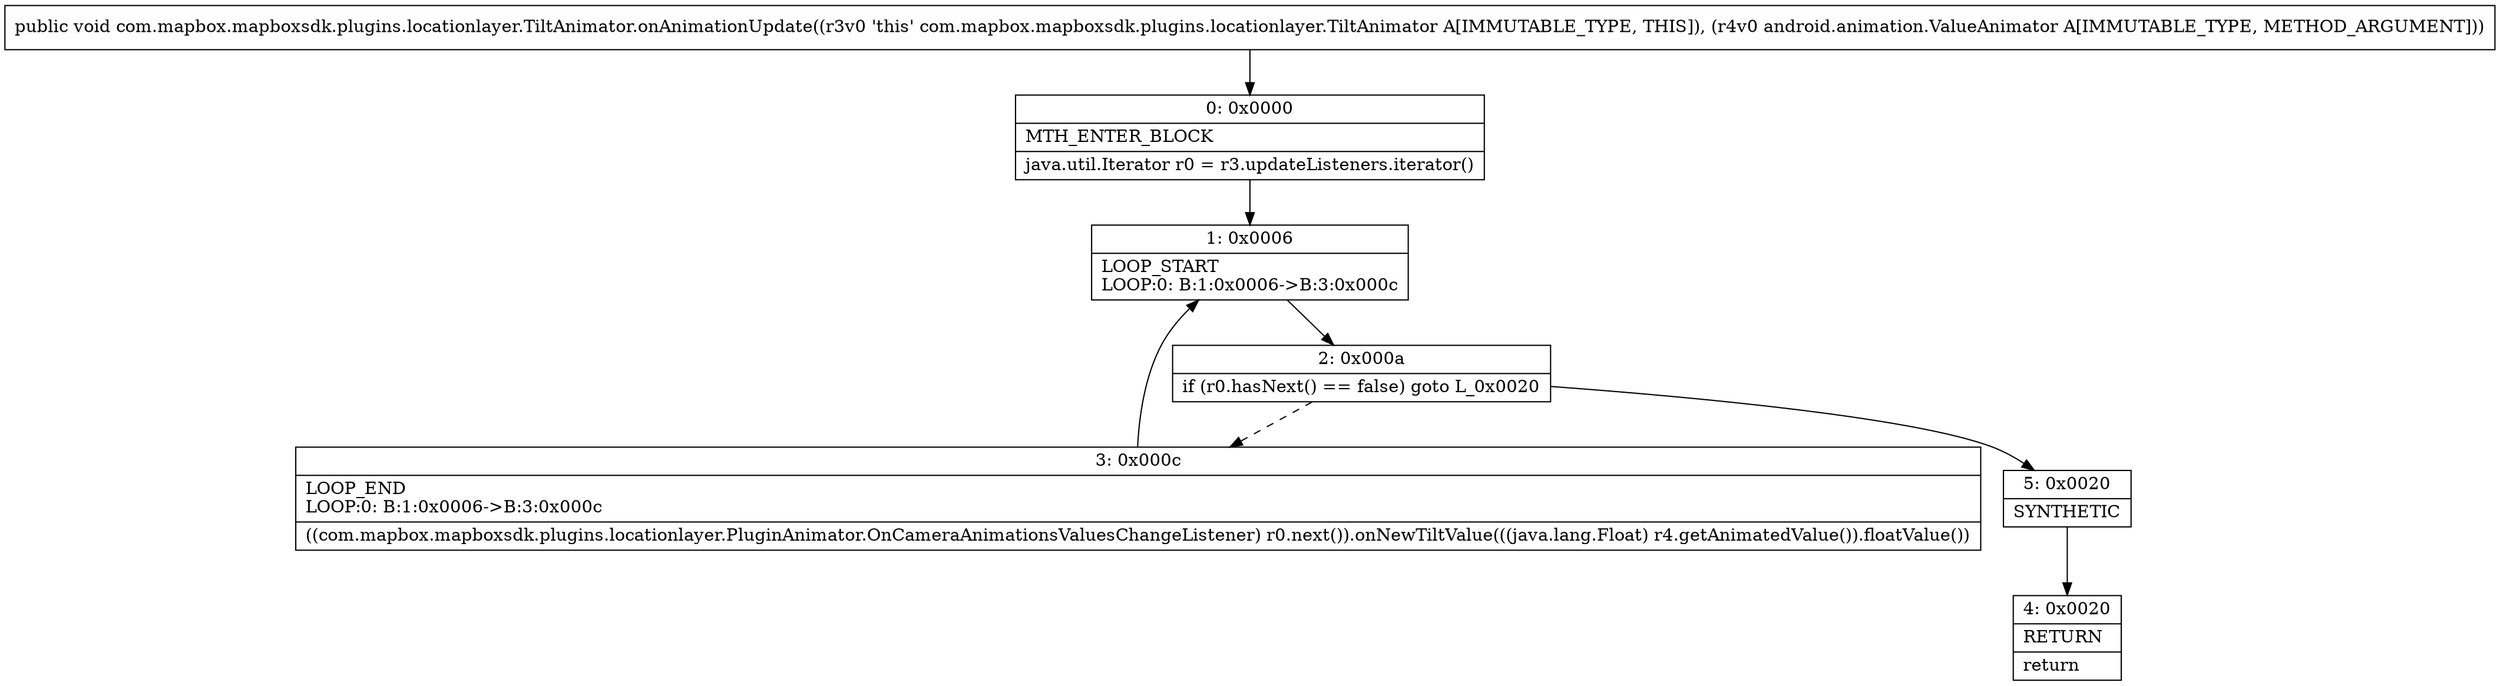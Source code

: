 digraph "CFG forcom.mapbox.mapboxsdk.plugins.locationlayer.TiltAnimator.onAnimationUpdate(Landroid\/animation\/ValueAnimator;)V" {
Node_0 [shape=record,label="{0\:\ 0x0000|MTH_ENTER_BLOCK\l|java.util.Iterator r0 = r3.updateListeners.iterator()\l}"];
Node_1 [shape=record,label="{1\:\ 0x0006|LOOP_START\lLOOP:0: B:1:0x0006\-\>B:3:0x000c\l}"];
Node_2 [shape=record,label="{2\:\ 0x000a|if (r0.hasNext() == false) goto L_0x0020\l}"];
Node_3 [shape=record,label="{3\:\ 0x000c|LOOP_END\lLOOP:0: B:1:0x0006\-\>B:3:0x000c\l|((com.mapbox.mapboxsdk.plugins.locationlayer.PluginAnimator.OnCameraAnimationsValuesChangeListener) r0.next()).onNewTiltValue(((java.lang.Float) r4.getAnimatedValue()).floatValue())\l}"];
Node_4 [shape=record,label="{4\:\ 0x0020|RETURN\l|return\l}"];
Node_5 [shape=record,label="{5\:\ 0x0020|SYNTHETIC\l}"];
MethodNode[shape=record,label="{public void com.mapbox.mapboxsdk.plugins.locationlayer.TiltAnimator.onAnimationUpdate((r3v0 'this' com.mapbox.mapboxsdk.plugins.locationlayer.TiltAnimator A[IMMUTABLE_TYPE, THIS]), (r4v0 android.animation.ValueAnimator A[IMMUTABLE_TYPE, METHOD_ARGUMENT])) }"];
MethodNode -> Node_0;
Node_0 -> Node_1;
Node_1 -> Node_2;
Node_2 -> Node_3[style=dashed];
Node_2 -> Node_5;
Node_3 -> Node_1;
Node_5 -> Node_4;
}

